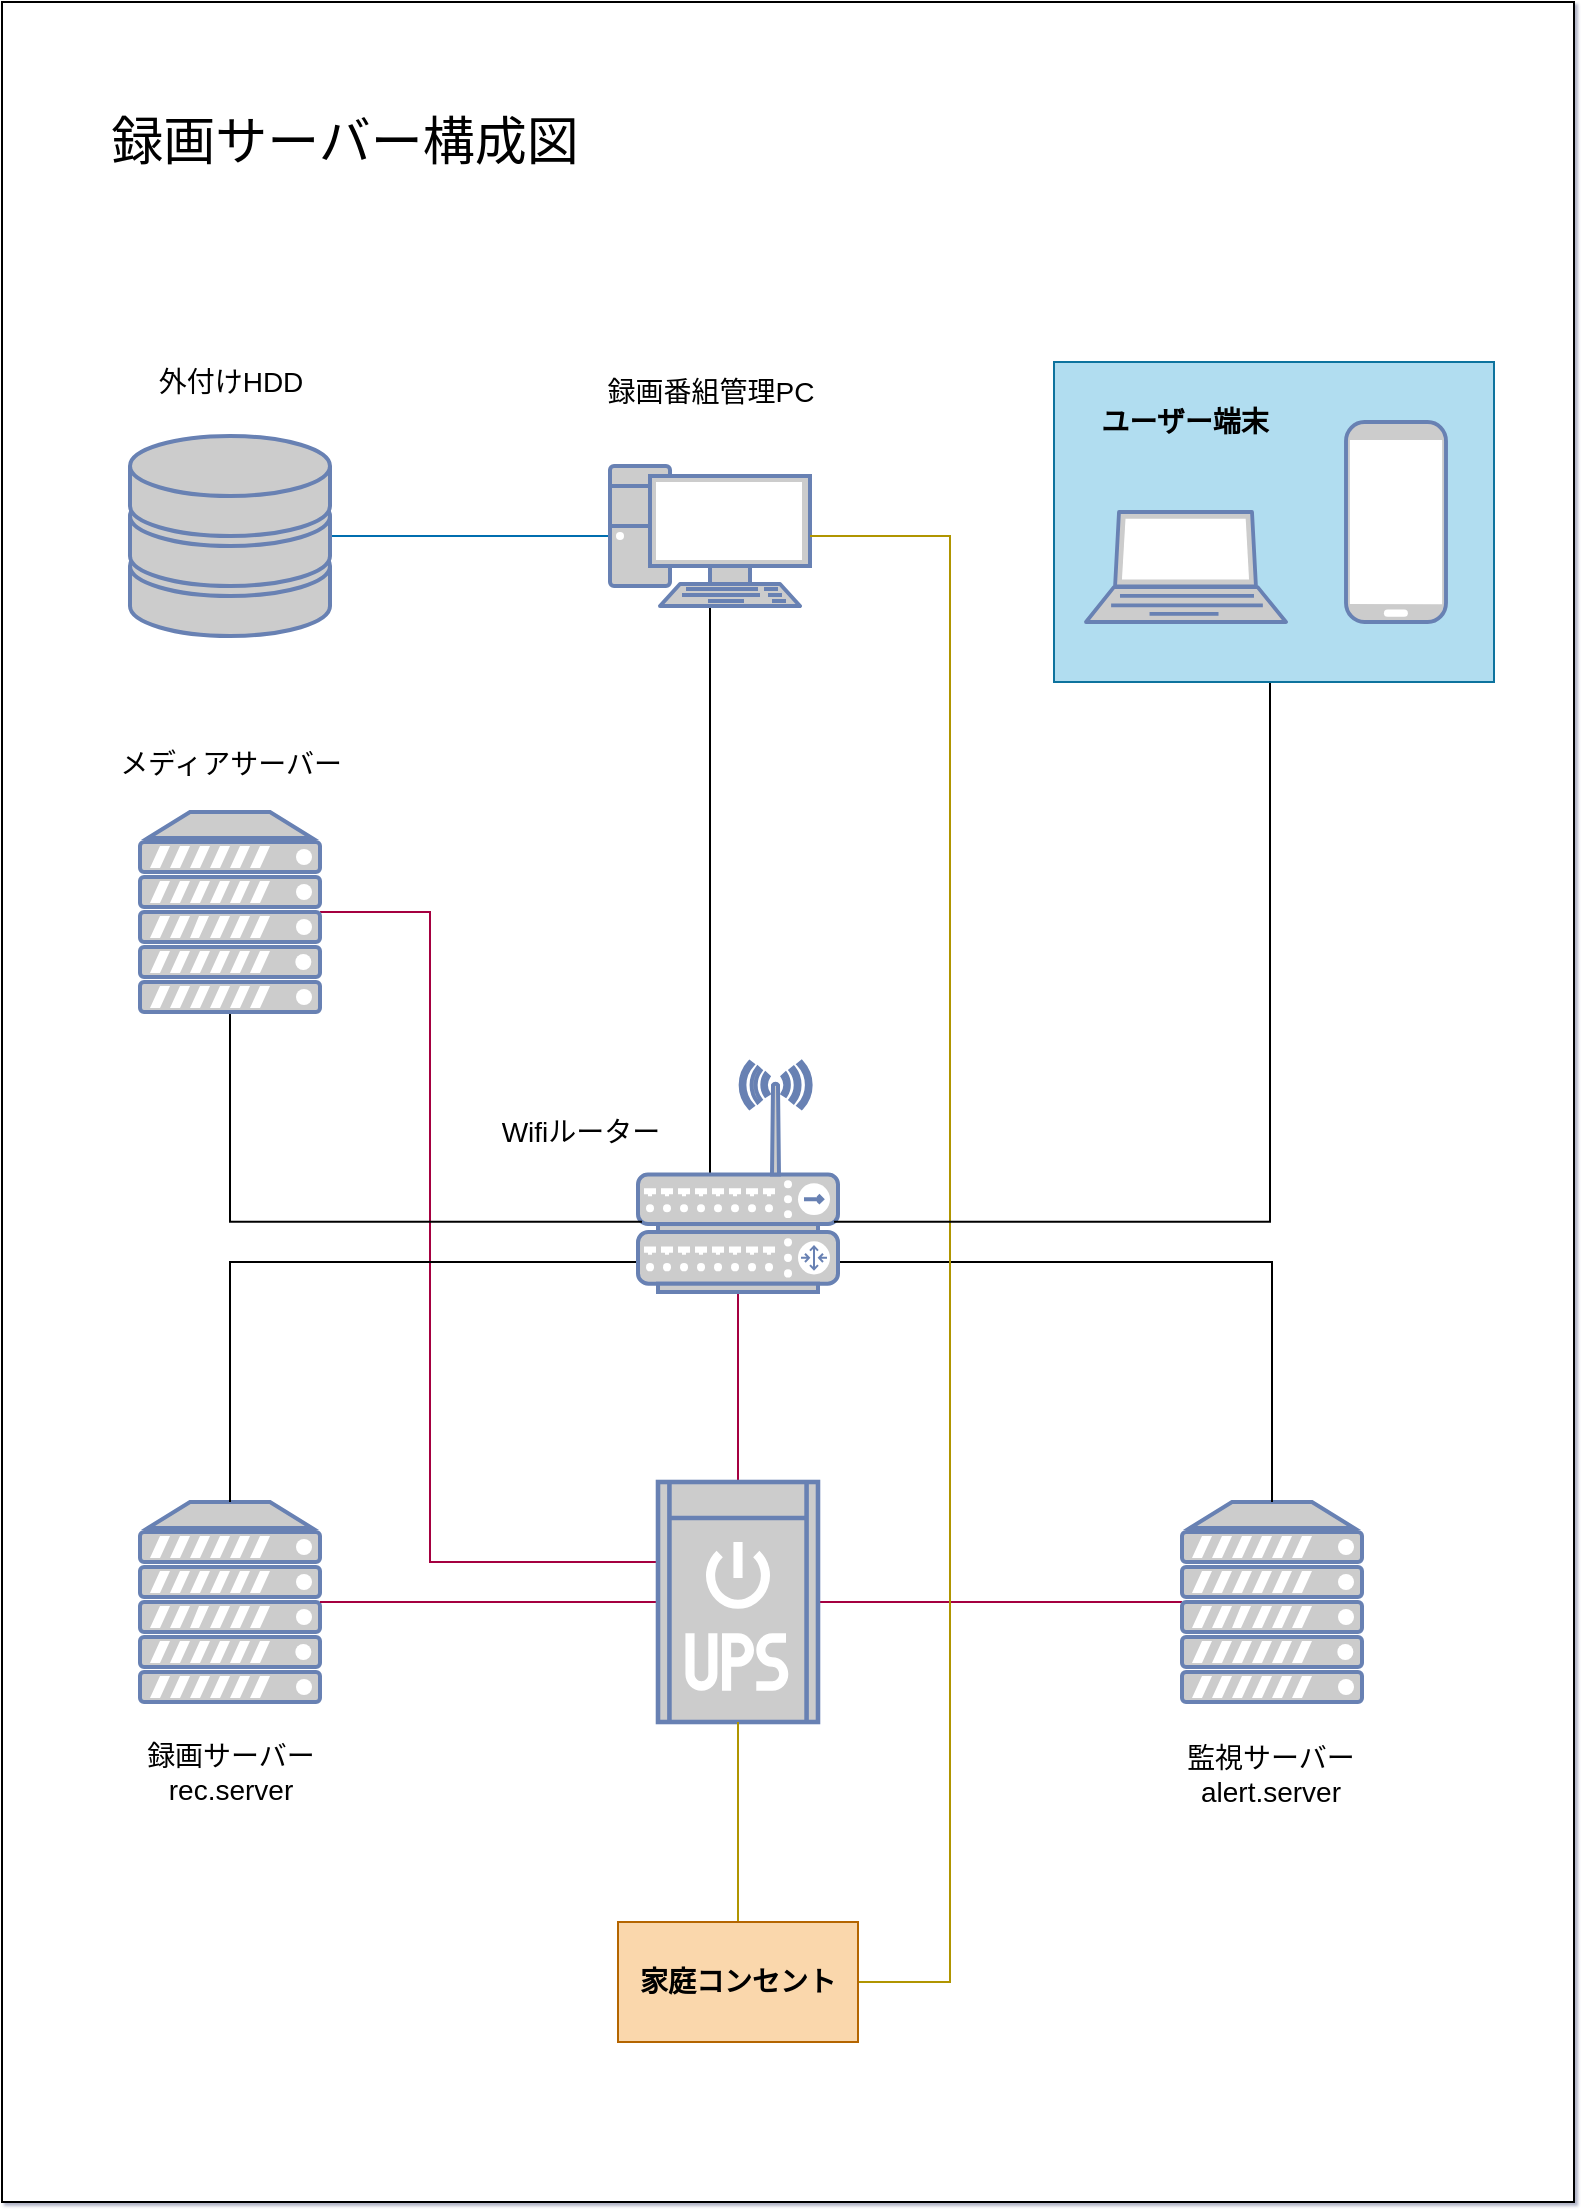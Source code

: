 <mxfile version="13.3.8">
    <diagram id="6hGFLwfOUW9BJ-s0fimq" name="rec">
        <mxGraphModel dx="1760" dy="1161" grid="1" gridSize="10" guides="1" tooltips="1" connect="1" arrows="1" fold="1" page="1" pageScale="1" pageWidth="827" pageHeight="1169" math="0" shadow="1">
            <root>
                <mxCell id="0"/>
                <mxCell id="92" value="BG1" style="locked=1;" parent="0"/>
                <mxCell id="93" value="" style="whiteSpace=wrap;html=1;" vertex="1" parent="92">
                    <mxGeometry x="24" y="20" width="786" height="1100" as="geometry"/>
                </mxCell>
                <mxCell id="1" value="BG2" style="" parent="0"/>
                <mxCell id="26" value="録画サーバー構成図" style="text;html=1;align=center;verticalAlign=middle;resizable=0;points=[];autosize=1;fontSize=26;" parent="1" vertex="1">
                    <mxGeometry x="70" y="70" width="250" height="40" as="geometry"/>
                </mxCell>
                <mxCell id="62" style="edgeStyle=orthogonalEdgeStyle;rounded=0;orthogonalLoop=1;jettySize=auto;html=1;exitX=0.5;exitY=0;exitDx=0;exitDy=0;exitPerimeter=0;startArrow=none;startFill=0;endArrow=none;endFill=0;fontSize=26;entryX=0.5;entryY=1;entryDx=0;entryDy=0;entryPerimeter=0;" parent="1" source="47" target="50" edge="1">
                    <mxGeometry relative="1" as="geometry">
                        <mxPoint x="308" y="410" as="targetPoint"/>
                        <Array as="points">
                            <mxPoint x="378" y="555"/>
                            <mxPoint x="378" y="390"/>
                        </Array>
                    </mxGeometry>
                </mxCell>
                <mxCell id="91" style="edgeStyle=orthogonalEdgeStyle;rounded=0;orthogonalLoop=1;jettySize=auto;html=1;entryX=1;entryY=0.5;entryDx=0;entryDy=0;entryPerimeter=0;startArrow=none;startFill=0;endArrow=none;endFill=0;fontSize=14;fillColor=#d80073;strokeColor=#A50040;" parent="1" source="41" target="81" edge="1">
                    <mxGeometry relative="1" as="geometry">
                        <Array as="points">
                            <mxPoint x="238" y="800"/>
                            <mxPoint x="238" y="475"/>
                        </Array>
                    </mxGeometry>
                </mxCell>
                <mxCell id="34" value="server1" parent="0"/>
                <mxCell id="35" value="録画サーバー&lt;br style=&quot;font-size: 14px;&quot;&gt;rec.server" style="text;html=1;align=center;verticalAlign=middle;resizable=0;points=[];autosize=1;fontSize=14;" parent="34" vertex="1">
                    <mxGeometry x="88" y="885" width="100" height="40" as="geometry"/>
                </mxCell>
                <mxCell id="36" value="" style="fontColor=#0066CC;verticalAlign=top;verticalLabelPosition=bottom;labelPosition=center;align=center;html=1;outlineConnect=0;fillColor=#CCCCCC;strokeColor=#6881B3;gradientColor=none;gradientDirection=north;strokeWidth=2;shape=mxgraph.networks.server;" parent="34" vertex="1">
                    <mxGeometry x="93" y="770" width="90" height="100" as="geometry"/>
                </mxCell>
                <mxCell id="37" value="" style="fontColor=#0066CC;verticalAlign=top;verticalLabelPosition=bottom;labelPosition=center;align=center;html=1;outlineConnect=0;fillColor=#CCCCCC;strokeColor=#6881B3;gradientColor=none;gradientDirection=north;strokeWidth=2;shape=mxgraph.networks.wireless_hub;" parent="34" vertex="1">
                    <mxGeometry x="342" y="550" width="100" height="85" as="geometry"/>
                </mxCell>
                <mxCell id="38" style="edgeStyle=orthogonalEdgeStyle;rounded=0;orthogonalLoop=1;jettySize=auto;html=1;exitX=0;exitY=0.5;exitDx=0;exitDy=0;exitPerimeter=0;entryX=1;entryY=0.5;entryDx=0;entryDy=0;entryPerimeter=0;startArrow=none;startFill=0;endArrow=none;endFill=0;fillColor=#d80073;strokeColor=#A50040;" parent="34" source="41" target="36" edge="1">
                    <mxGeometry relative="1" as="geometry"/>
                </mxCell>
                <mxCell id="39" style="edgeStyle=orthogonalEdgeStyle;rounded=0;orthogonalLoop=1;jettySize=auto;html=1;exitX=1;exitY=0.5;exitDx=0;exitDy=0;exitPerimeter=0;entryX=0;entryY=0.5;entryDx=0;entryDy=0;entryPerimeter=0;startArrow=none;startFill=0;endArrow=none;endFill=0;fillColor=#d80073;strokeColor=#A50040;" parent="34" source="41" target="42" edge="1">
                    <mxGeometry relative="1" as="geometry"/>
                </mxCell>
                <mxCell id="40" style="edgeStyle=orthogonalEdgeStyle;rounded=0;orthogonalLoop=1;jettySize=auto;html=1;exitX=0.5;exitY=0;exitDx=0;exitDy=0;exitPerimeter=0;startArrow=none;startFill=0;endArrow=none;endFill=0;fontSize=26;fillColor=#d80073;strokeColor=#A50040;" parent="34" source="41" target="47" edge="1">
                    <mxGeometry relative="1" as="geometry"/>
                </mxCell>
                <mxCell id="41" value="" style="fontColor=#0066CC;verticalAlign=top;verticalLabelPosition=bottom;labelPosition=center;align=center;html=1;outlineConnect=0;fillColor=#CCCCCC;strokeColor=#6881B3;gradientColor=none;gradientDirection=north;strokeWidth=2;shape=mxgraph.networks.ups_small;" parent="34" vertex="1">
                    <mxGeometry x="352" y="760" width="80" height="120" as="geometry"/>
                </mxCell>
                <mxCell id="42" value="" style="fontColor=#0066CC;verticalAlign=top;verticalLabelPosition=bottom;labelPosition=center;align=center;html=1;outlineConnect=0;fillColor=#CCCCCC;strokeColor=#6881B3;gradientColor=none;gradientDirection=north;strokeWidth=2;shape=mxgraph.networks.server;" parent="34" vertex="1">
                    <mxGeometry x="614" y="770" width="90" height="100" as="geometry"/>
                </mxCell>
                <mxCell id="43" value="監視サーバー&lt;br style=&quot;font-size: 14px;&quot;&gt;alert.server" style="text;html=1;align=center;verticalAlign=middle;resizable=0;points=[];autosize=1;fontSize=14;" parent="34" vertex="1">
                    <mxGeometry x="608" y="886" width="100" height="40" as="geometry"/>
                </mxCell>
                <mxCell id="44" style="edgeStyle=orthogonalEdgeStyle;rounded=0;orthogonalLoop=1;jettySize=auto;html=1;exitX=0.5;exitY=0;exitDx=0;exitDy=0;exitPerimeter=0;entryX=0.5;entryY=1;entryDx=0;entryDy=0;entryPerimeter=0;startArrow=none;startFill=0;endArrow=none;endFill=0;" parent="34" source="47" target="37" edge="1">
                    <mxGeometry relative="1" as="geometry"/>
                </mxCell>
                <mxCell id="45" style="edgeStyle=orthogonalEdgeStyle;rounded=0;orthogonalLoop=1;jettySize=auto;html=1;exitX=0;exitY=0.5;exitDx=0;exitDy=0;exitPerimeter=0;startArrow=none;startFill=0;endArrow=none;endFill=0;" parent="34" source="47" target="36" edge="1">
                    <mxGeometry relative="1" as="geometry"/>
                </mxCell>
                <mxCell id="46" style="edgeStyle=orthogonalEdgeStyle;rounded=0;orthogonalLoop=1;jettySize=auto;html=1;exitX=1;exitY=0.5;exitDx=0;exitDy=0;exitPerimeter=0;entryX=0.5;entryY=0;entryDx=0;entryDy=0;entryPerimeter=0;startArrow=none;startFill=0;endArrow=none;endFill=0;" parent="34" source="47" target="42" edge="1">
                    <mxGeometry relative="1" as="geometry"/>
                </mxCell>
                <mxCell id="47" value="" style="fontColor=#0066CC;verticalAlign=top;verticalLabelPosition=bottom;labelPosition=center;align=center;html=1;outlineConnect=0;fillColor=#CCCCCC;strokeColor=#6881B3;gradientColor=none;gradientDirection=north;strokeWidth=2;shape=mxgraph.networks.router;" parent="34" vertex="1">
                    <mxGeometry x="342" y="635" width="100" height="30" as="geometry"/>
                </mxCell>
                <mxCell id="48" value="server2" parent="0"/>
                <mxCell id="68" style="edgeStyle=orthogonalEdgeStyle;rounded=0;orthogonalLoop=1;jettySize=auto;html=1;exitX=0;exitY=0.5;exitDx=0;exitDy=0;exitPerimeter=0;entryX=1;entryY=0.5;entryDx=0;entryDy=0;entryPerimeter=0;startArrow=none;startFill=0;endArrow=none;endFill=0;fontSize=14;fillColor=#1ba1e2;strokeColor=#006EAF;" parent="48" source="50" target="69" edge="1">
                    <mxGeometry relative="1" as="geometry">
                        <mxPoint x="138" y="215" as="targetPoint"/>
                    </mxGeometry>
                </mxCell>
                <mxCell id="50" value="" style="fontColor=#0066CC;verticalAlign=top;verticalLabelPosition=bottom;labelPosition=center;align=center;html=1;outlineConnect=0;fillColor=#CCCCCC;strokeColor=#6881B3;gradientColor=none;gradientDirection=north;strokeWidth=2;shape=mxgraph.networks.pc;" parent="48" vertex="1">
                    <mxGeometry x="328" y="252" width="100" height="70" as="geometry"/>
                </mxCell>
                <mxCell id="63" value="Wifiルーター" style="text;html=1;align=center;verticalAlign=middle;resizable=0;points=[];autosize=1;fontSize=14;" parent="48" vertex="1">
                    <mxGeometry x="268" y="575" width="90" height="20" as="geometry"/>
                </mxCell>
                <mxCell id="64" value="録画番組管理PC" style="text;html=1;align=center;verticalAlign=middle;resizable=0;points=[];autosize=1;fontSize=14;" parent="48" vertex="1">
                    <mxGeometry x="318" y="205" width="120" height="20" as="geometry"/>
                </mxCell>
                <mxCell id="69" value="" style="fontColor=#0066CC;verticalAlign=top;verticalLabelPosition=bottom;labelPosition=center;align=center;html=1;outlineConnect=0;fillColor=#CCCCCC;strokeColor=#6881B3;gradientColor=none;gradientDirection=north;strokeWidth=2;shape=mxgraph.networks.storage;" parent="48" vertex="1">
                    <mxGeometry x="88" y="237" width="100" height="100" as="geometry"/>
                </mxCell>
                <mxCell id="70" value="外付けHDD" style="text;html=1;align=center;verticalAlign=middle;resizable=0;points=[];autosize=1;fontSize=14;" parent="48" vertex="1">
                    <mxGeometry x="93" y="200" width="90" height="20" as="geometry"/>
                </mxCell>
                <mxCell id="71" style="edgeStyle=orthogonalEdgeStyle;rounded=0;orthogonalLoop=1;jettySize=auto;html=1;exitX=0.5;exitY=1;exitDx=0;exitDy=0;exitPerimeter=0;startArrow=none;startFill=0;endArrow=none;endFill=0;fontSize=14;entryX=0.5;entryY=0;entryDx=0;entryDy=0;fillColor=#e3c800;strokeColor=#B09500;" parent="48" source="41" target="72" edge="1">
                    <mxGeometry relative="1" as="geometry">
                        <mxPoint x="392" y="1040" as="targetPoint"/>
                    </mxGeometry>
                </mxCell>
                <mxCell id="74" style="edgeStyle=orthogonalEdgeStyle;rounded=0;orthogonalLoop=1;jettySize=auto;html=1;exitX=1;exitY=0.5;exitDx=0;exitDy=0;entryX=1;entryY=0.5;entryDx=0;entryDy=0;entryPerimeter=0;startArrow=none;startFill=0;endArrow=none;endFill=0;fontSize=14;fillColor=#e3c800;strokeColor=#B09500;" parent="48" source="72" target="50" edge="1">
                    <mxGeometry relative="1" as="geometry">
                        <Array as="points">
                            <mxPoint x="498" y="1010"/>
                            <mxPoint x="498" y="287"/>
                        </Array>
                    </mxGeometry>
                </mxCell>
                <mxCell id="72" value="家庭コンセント" style="whiteSpace=wrap;html=1;fontSize=14;fillColor=#fad7ac;strokeColor=#b46504;fontStyle=1;fontColor=#000000;" parent="48" vertex="1">
                    <mxGeometry x="332" y="980" width="120" height="60" as="geometry"/>
                </mxCell>
                <mxCell id="76" value="メディアサーバー" style="text;html=1;align=center;verticalAlign=middle;resizable=0;points=[];autosize=1;fontSize=14;" parent="48" vertex="1">
                    <mxGeometry x="73" y="391" width="130" height="20" as="geometry"/>
                </mxCell>
                <mxCell id="80" style="edgeStyle=orthogonalEdgeStyle;rounded=0;orthogonalLoop=1;jettySize=auto;html=1;entryX=0.5;entryY=1;entryDx=0;entryDy=0;entryPerimeter=0;startArrow=none;startFill=0;endArrow=none;endFill=0;fontSize=14;exitX=0.02;exitY=0.94;exitDx=0;exitDy=0;exitPerimeter=0;" parent="48" source="37" target="81" edge="1">
                    <mxGeometry relative="1" as="geometry">
                        <mxPoint x="328" y="590" as="sourcePoint"/>
                        <mxPoint x="138" y="500" as="targetPoint"/>
                    </mxGeometry>
                </mxCell>
                <mxCell id="81" value="" style="fontColor=#0066CC;verticalAlign=top;verticalLabelPosition=bottom;labelPosition=center;align=center;html=1;outlineConnect=0;fillColor=#CCCCCC;strokeColor=#6881B3;gradientColor=none;gradientDirection=north;strokeWidth=2;shape=mxgraph.networks.server;" parent="48" vertex="1">
                    <mxGeometry x="93" y="425" width="90" height="100" as="geometry"/>
                </mxCell>
                <mxCell id="84" value="user" parent="0"/>
                <mxCell id="88" style="edgeStyle=orthogonalEdgeStyle;rounded=0;orthogonalLoop=1;jettySize=auto;html=1;exitX=0.5;exitY=1;exitDx=0;exitDy=0;entryX=0.98;entryY=0.94;entryDx=0;entryDy=0;entryPerimeter=0;startArrow=none;startFill=0;endArrow=none;endFill=0;fontSize=14;" parent="84" source="85" target="37" edge="1">
                    <mxGeometry relative="1" as="geometry">
                        <Array as="points">
                            <mxPoint x="658" y="360"/>
                            <mxPoint x="658" y="630"/>
                        </Array>
                    </mxGeometry>
                </mxCell>
                <mxCell id="85" value="" style="whiteSpace=wrap;html=1;fontSize=14;fillColor=#b1ddf0;strokeColor=#10739e;fontColor=#000000;" parent="84" vertex="1">
                    <mxGeometry x="550" y="200" width="220" height="160" as="geometry"/>
                </mxCell>
                <mxCell id="86" value="" style="fontColor=#0066CC;verticalAlign=top;verticalLabelPosition=bottom;labelPosition=center;align=center;html=1;outlineConnect=0;fillColor=#CCCCCC;strokeColor=#6881B3;gradientColor=none;gradientDirection=north;strokeWidth=2;shape=mxgraph.networks.mobile;" parent="84" vertex="1">
                    <mxGeometry x="696" y="230" width="50" height="100" as="geometry"/>
                </mxCell>
                <mxCell id="87" value="" style="fontColor=#0066CC;verticalAlign=top;verticalLabelPosition=bottom;labelPosition=center;align=center;html=1;outlineConnect=0;fillColor=#CCCCCC;strokeColor=#6881B3;gradientColor=none;gradientDirection=north;strokeWidth=2;shape=mxgraph.networks.laptop;" parent="84" vertex="1">
                    <mxGeometry x="566" y="275" width="100" height="55" as="geometry"/>
                </mxCell>
                <mxCell id="89" value="ユーザー端末" style="text;html=1;align=center;verticalAlign=middle;resizable=0;points=[];autosize=1;fontSize=14;fontColor=#000000;fontStyle=1" parent="84" vertex="1">
                    <mxGeometry x="565" y="220" width="100" height="20" as="geometry"/>
                </mxCell>
            </root>
        </mxGraphModel>
    </diagram>
</mxfile>